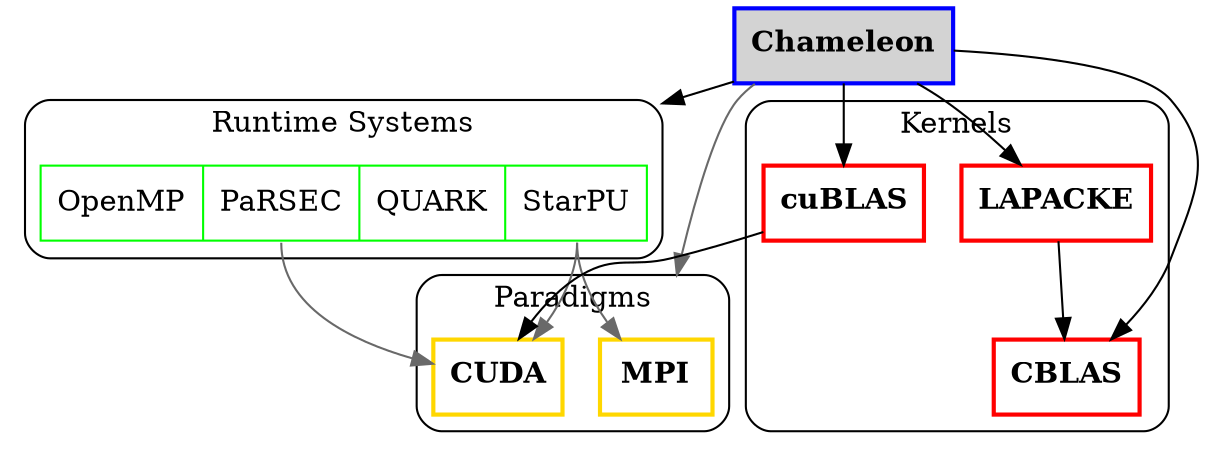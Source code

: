 digraph G{

# Pre-Depends:             purple, bold
# Depends:                 black
# Recommends:              grey
# Suggests:                black, dotted
# Conflicts:               red

compound=true;
bgcolor=transparent

node [shape=box];

chameleon [style="filled,bold",fillcolor=lightgrey,color=blue,label=<<B>Chameleon</B>>]

subgraph cluster_runtime {
        label = "Runtime Systems"
        style = rounded
        color = black
        sched [
        shape = "record"
        label = "<sched_openmp> OpenMP | <sched_parsec> PaRSEC | <sched_quark> QUARK | <sched_starpu> StarPU"
        color=green
        ]
        }
chameleon -> sched [lhead=cluster_runtime]
sched:sched_starpu -> cuda [color=dimgrey]
sched:sched_starpu -> mpi [color=dimgrey]
sched:sched_parsec -> cuda [color=dimgrey]

subgraph cluster_paradigm {
        label = "Paradigms"
        style = rounded
        color = black
        cuda [color=gold, style=bold,label=<<B>CUDA</B>>]
        mpi [color=gold, style=bold,label=<<B>MPI</B>>]
        }

subgraph cluster_kernel {
        label = "Kernels"
        style = rounded
        color = black
        cublas [color=red, style=bold,label=<<B>cuBLAS</B>>]
        lapacke [color=red, style=bold,label=<<B>LAPACKE</B>>]
        cblas [color=red, style=bold,label=<<B>CBLAS</B>>]
        lapacke -> cblas
        cublas -> cuda
        }

chameleon -> cblas
chameleon -> lapacke
chameleon -> mpi [color=dimgrey,lhead=cluster_paradigm]
chameleon -> cublas

}
